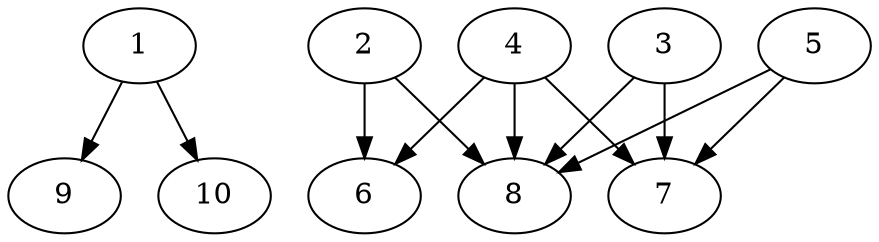 // DAG automatically generated by daggen at Thu Oct  3 13:58:05 2019
// ./daggen --dot -n 10 --ccr 0.3 --fat 0.7 --regular 0.7 --density 0.7 --mindata 5242880 --maxdata 52428800 
digraph G {
  1 [size="168045227", alpha="0.11", expect_size="50413568"] 
  1 -> 9 [size ="50413568"]
  1 -> 10 [size ="50413568"]
  2 [size="79356587", alpha="0.18", expect_size="23806976"] 
  2 -> 6 [size ="23806976"]
  2 -> 8 [size ="23806976"]
  3 [size="171748693", alpha="0.04", expect_size="51524608"] 
  3 -> 7 [size ="51524608"]
  3 -> 8 [size ="51524608"]
  4 [size="135816533", alpha="0.18", expect_size="40744960"] 
  4 -> 6 [size ="40744960"]
  4 -> 7 [size ="40744960"]
  4 -> 8 [size ="40744960"]
  5 [size="30679040", alpha="0.05", expect_size="9203712"] 
  5 -> 7 [size ="9203712"]
  5 -> 8 [size ="9203712"]
  6 [size="104857600", alpha="0.07", expect_size="31457280"] 
  7 [size="137509547", alpha="0.00", expect_size="41252864"] 
  8 [size="46059520", alpha="0.06", expect_size="13817856"] 
  9 [size="23784107", alpha="0.09", expect_size="7135232"] 
  10 [size="126931627", alpha="0.04", expect_size="38079488"] 
}
